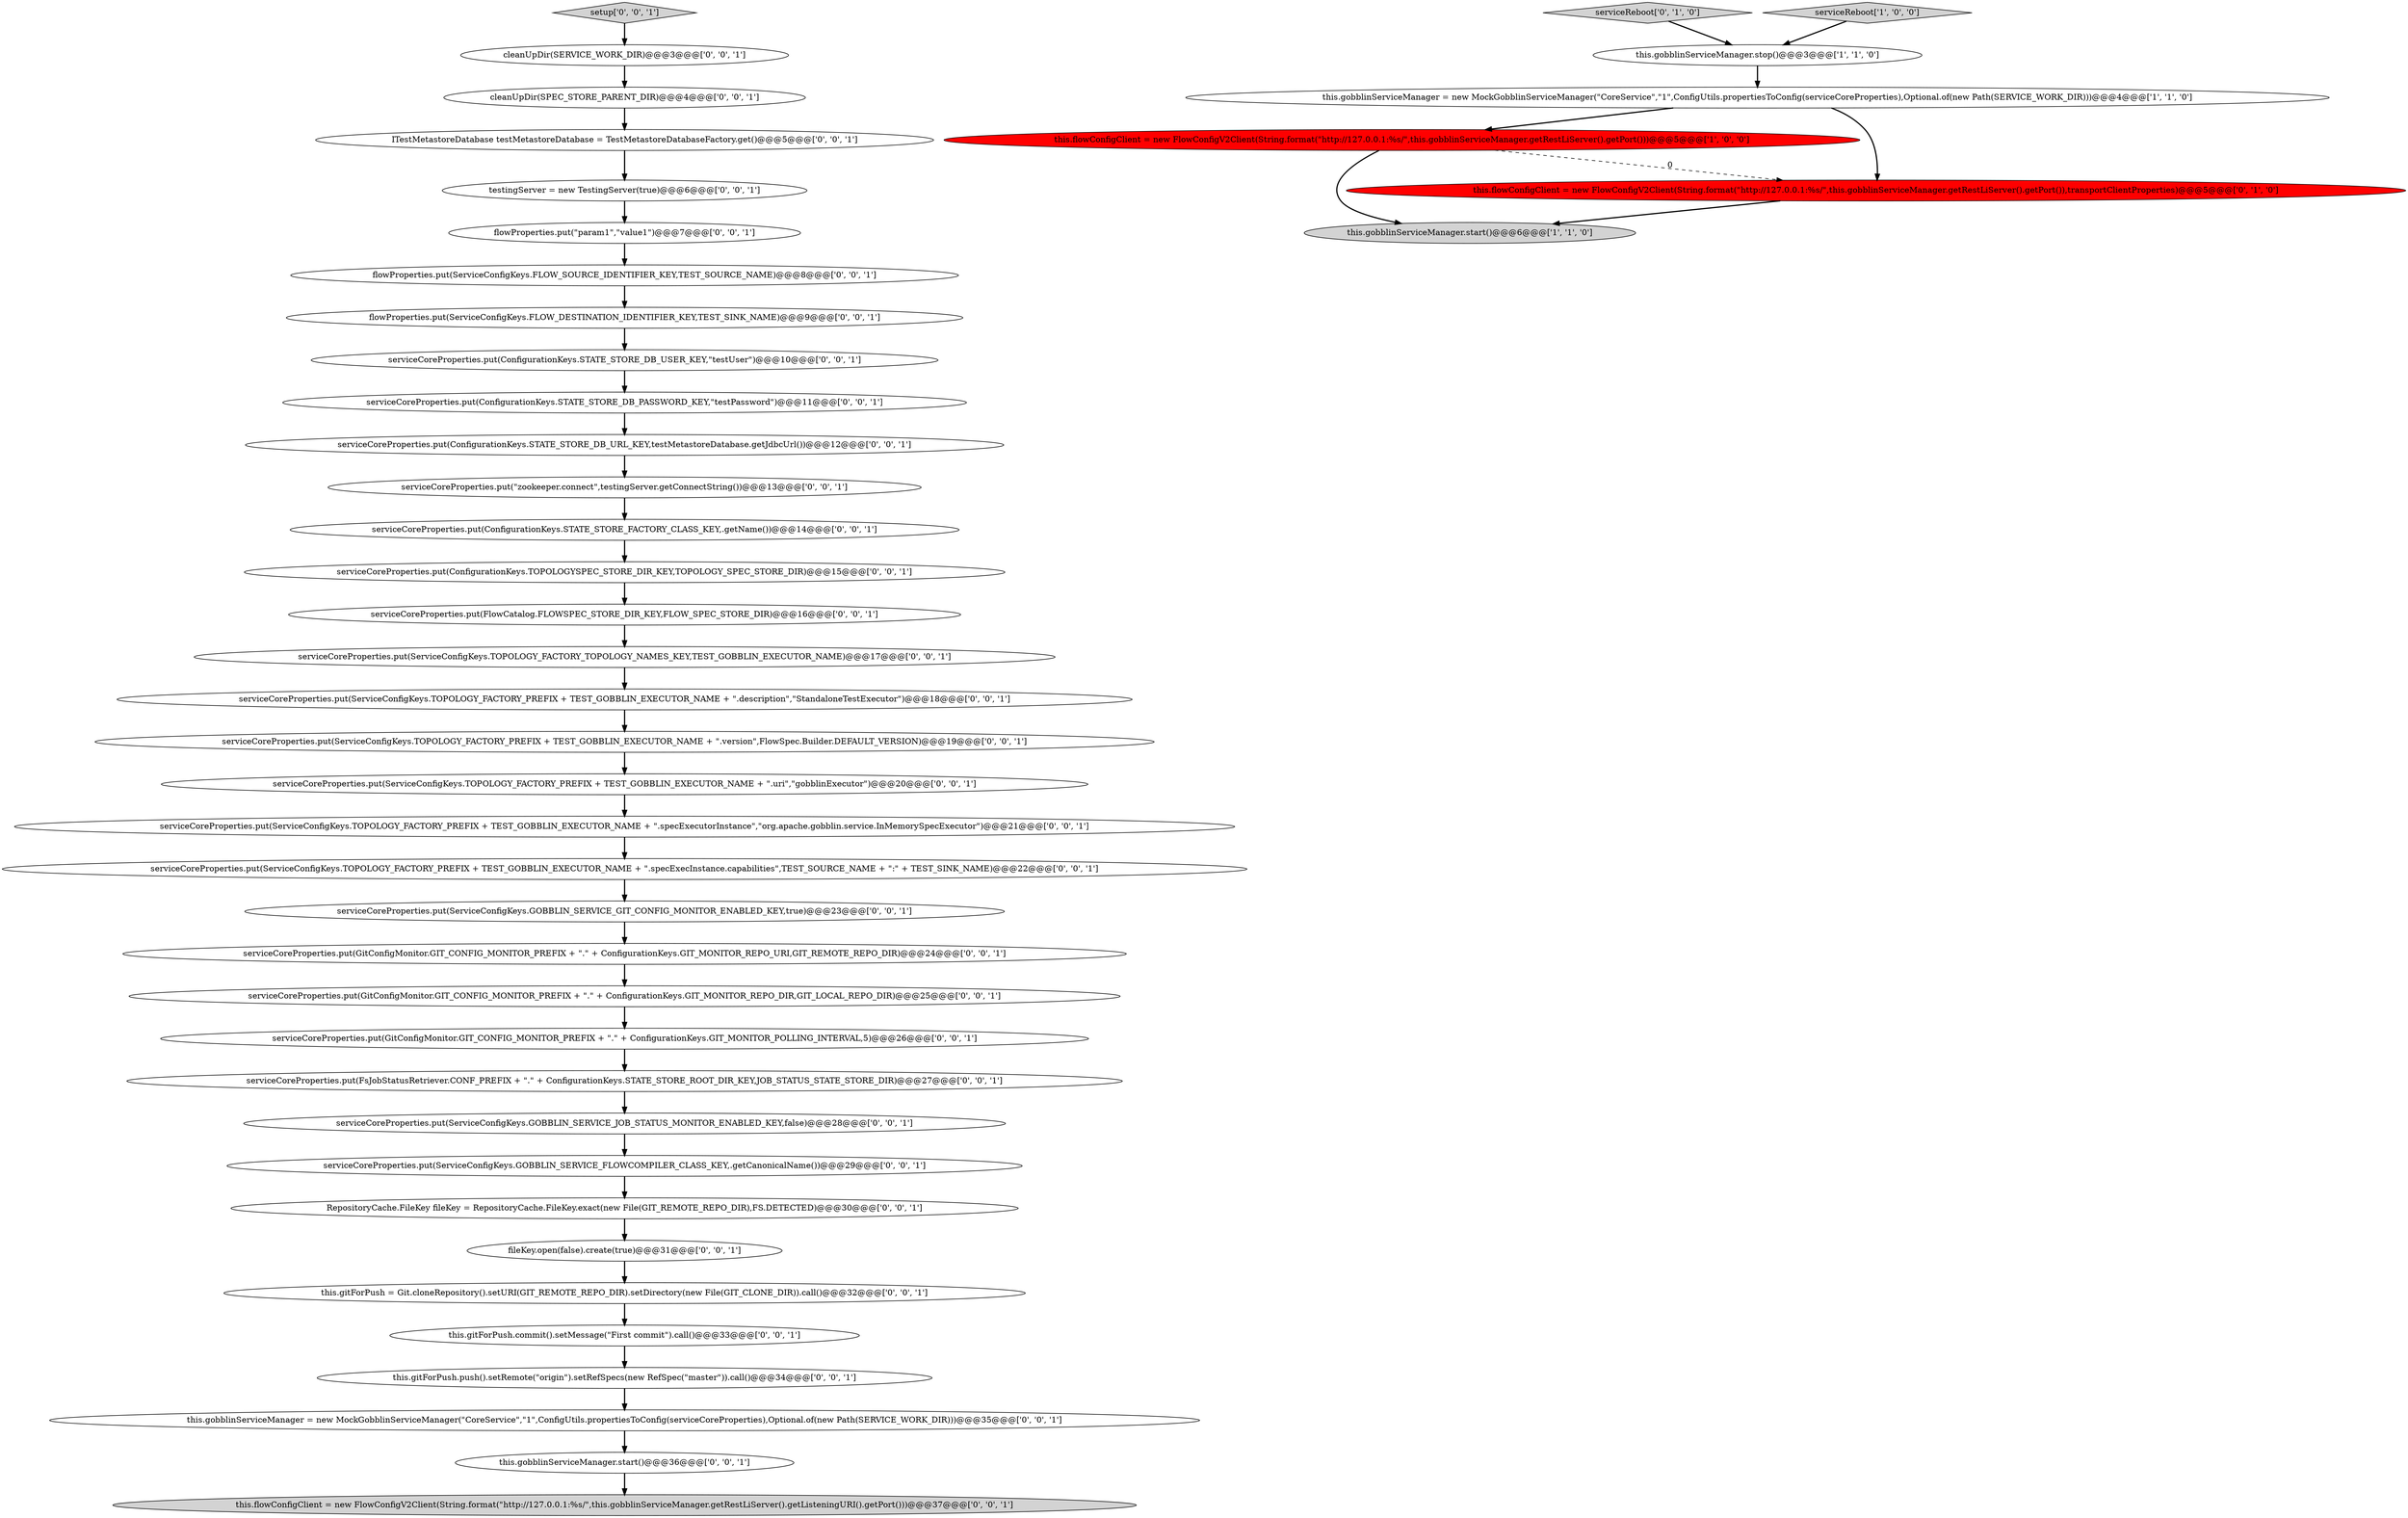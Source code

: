 digraph {
38 [style = filled, label = "serviceCoreProperties.put(ConfigurationKeys.STATE_STORE_FACTORY_CLASS_KEY,.getName())@@@14@@@['0', '0', '1']", fillcolor = white, shape = ellipse image = "AAA0AAABBB3BBB"];
22 [style = filled, label = "RepositoryCache.FileKey fileKey = RepositoryCache.FileKey.exact(new File(GIT_REMOTE_REPO_DIR),FS.DETECTED)@@@30@@@['0', '0', '1']", fillcolor = white, shape = ellipse image = "AAA0AAABBB3BBB"];
2 [style = filled, label = "this.gobblinServiceManager.start()@@@6@@@['1', '1', '0']", fillcolor = lightgray, shape = ellipse image = "AAA0AAABBB1BBB"];
17 [style = filled, label = "flowProperties.put(\"param1\",\"value1\")@@@7@@@['0', '0', '1']", fillcolor = white, shape = ellipse image = "AAA0AAABBB3BBB"];
23 [style = filled, label = "serviceCoreProperties.put(ServiceConfigKeys.GOBBLIN_SERVICE_JOB_STATUS_MONITOR_ENABLED_KEY,false)@@@28@@@['0', '0', '1']", fillcolor = white, shape = ellipse image = "AAA0AAABBB3BBB"];
28 [style = filled, label = "serviceCoreProperties.put(FsJobStatusRetriever.CONF_PREFIX + \".\" + ConfigurationKeys.STATE_STORE_ROOT_DIR_KEY,JOB_STATUS_STATE_STORE_DIR)@@@27@@@['0', '0', '1']", fillcolor = white, shape = ellipse image = "AAA0AAABBB3BBB"];
14 [style = filled, label = "serviceCoreProperties.put(\"zookeeper.connect\",testingServer.getConnectString())@@@13@@@['0', '0', '1']", fillcolor = white, shape = ellipse image = "AAA0AAABBB3BBB"];
1 [style = filled, label = "this.gobblinServiceManager.stop()@@@3@@@['1', '1', '0']", fillcolor = white, shape = ellipse image = "AAA0AAABBB1BBB"];
16 [style = filled, label = "serviceCoreProperties.put(ConfigurationKeys.TOPOLOGYSPEC_STORE_DIR_KEY,TOPOLOGY_SPEC_STORE_DIR)@@@15@@@['0', '0', '1']", fillcolor = white, shape = ellipse image = "AAA0AAABBB3BBB"];
26 [style = filled, label = "this.flowConfigClient = new FlowConfigV2Client(String.format(\"http://127.0.0.1:%s/\",this.gobblinServiceManager.getRestLiServer().getListeningURI().getPort()))@@@37@@@['0', '0', '1']", fillcolor = lightgray, shape = ellipse image = "AAA0AAABBB3BBB"];
41 [style = filled, label = "this.gobblinServiceManager = new MockGobblinServiceManager(\"CoreService\",\"1\",ConfigUtils.propertiesToConfig(serviceCoreProperties),Optional.of(new Path(SERVICE_WORK_DIR)))@@@35@@@['0', '0', '1']", fillcolor = white, shape = ellipse image = "AAA0AAABBB3BBB"];
8 [style = filled, label = "fileKey.open(false).create(true)@@@31@@@['0', '0', '1']", fillcolor = white, shape = ellipse image = "AAA0AAABBB3BBB"];
6 [style = filled, label = "serviceReboot['0', '1', '0']", fillcolor = lightgray, shape = diamond image = "AAA0AAABBB2BBB"];
13 [style = filled, label = "serviceCoreProperties.put(FlowCatalog.FLOWSPEC_STORE_DIR_KEY,FLOW_SPEC_STORE_DIR)@@@16@@@['0', '0', '1']", fillcolor = white, shape = ellipse image = "AAA0AAABBB3BBB"];
39 [style = filled, label = "cleanUpDir(SERVICE_WORK_DIR)@@@3@@@['0', '0', '1']", fillcolor = white, shape = ellipse image = "AAA0AAABBB3BBB"];
3 [style = filled, label = "this.flowConfigClient = new FlowConfigV2Client(String.format(\"http://127.0.0.1:%s/\",this.gobblinServiceManager.getRestLiServer().getPort()))@@@5@@@['1', '0', '0']", fillcolor = red, shape = ellipse image = "AAA1AAABBB1BBB"];
15 [style = filled, label = "serviceCoreProperties.put(ServiceConfigKeys.TOPOLOGY_FACTORY_PREFIX + TEST_GOBBLIN_EXECUTOR_NAME + \".uri\",\"gobblinExecutor\")@@@20@@@['0', '0', '1']", fillcolor = white, shape = ellipse image = "AAA0AAABBB3BBB"];
5 [style = filled, label = "this.flowConfigClient = new FlowConfigV2Client(String.format(\"http://127.0.0.1:%s/\",this.gobblinServiceManager.getRestLiServer().getPort()),transportClientProperties)@@@5@@@['0', '1', '0']", fillcolor = red, shape = ellipse image = "AAA1AAABBB2BBB"];
35 [style = filled, label = "this.gitForPush.commit().setMessage(\"First commit\").call()@@@33@@@['0', '0', '1']", fillcolor = white, shape = ellipse image = "AAA0AAABBB3BBB"];
30 [style = filled, label = "this.gobblinServiceManager.start()@@@36@@@['0', '0', '1']", fillcolor = white, shape = ellipse image = "AAA0AAABBB3BBB"];
20 [style = filled, label = "cleanUpDir(SPEC_STORE_PARENT_DIR)@@@4@@@['0', '0', '1']", fillcolor = white, shape = ellipse image = "AAA0AAABBB3BBB"];
29 [style = filled, label = "serviceCoreProperties.put(GitConfigMonitor.GIT_CONFIG_MONITOR_PREFIX + \".\" + ConfigurationKeys.GIT_MONITOR_REPO_DIR,GIT_LOCAL_REPO_DIR)@@@25@@@['0', '0', '1']", fillcolor = white, shape = ellipse image = "AAA0AAABBB3BBB"];
12 [style = filled, label = "flowProperties.put(ServiceConfigKeys.FLOW_DESTINATION_IDENTIFIER_KEY,TEST_SINK_NAME)@@@9@@@['0', '0', '1']", fillcolor = white, shape = ellipse image = "AAA0AAABBB3BBB"];
34 [style = filled, label = "serviceCoreProperties.put(ServiceConfigKeys.GOBBLIN_SERVICE_FLOWCOMPILER_CLASS_KEY,.getCanonicalName())@@@29@@@['0', '0', '1']", fillcolor = white, shape = ellipse image = "AAA0AAABBB3BBB"];
33 [style = filled, label = "serviceCoreProperties.put(GitConfigMonitor.GIT_CONFIG_MONITOR_PREFIX + \".\" + ConfigurationKeys.GIT_MONITOR_REPO_URI,GIT_REMOTE_REPO_DIR)@@@24@@@['0', '0', '1']", fillcolor = white, shape = ellipse image = "AAA0AAABBB3BBB"];
27 [style = filled, label = "flowProperties.put(ServiceConfigKeys.FLOW_SOURCE_IDENTIFIER_KEY,TEST_SOURCE_NAME)@@@8@@@['0', '0', '1']", fillcolor = white, shape = ellipse image = "AAA0AAABBB3BBB"];
18 [style = filled, label = "serviceCoreProperties.put(ConfigurationKeys.STATE_STORE_DB_USER_KEY,\"testUser\")@@@10@@@['0', '0', '1']", fillcolor = white, shape = ellipse image = "AAA0AAABBB3BBB"];
11 [style = filled, label = "this.gitForPush = Git.cloneRepository().setURI(GIT_REMOTE_REPO_DIR).setDirectory(new File(GIT_CLONE_DIR)).call()@@@32@@@['0', '0', '1']", fillcolor = white, shape = ellipse image = "AAA0AAABBB3BBB"];
37 [style = filled, label = "serviceCoreProperties.put(ServiceConfigKeys.TOPOLOGY_FACTORY_PREFIX + TEST_GOBBLIN_EXECUTOR_NAME + \".description\",\"StandaloneTestExecutor\")@@@18@@@['0', '0', '1']", fillcolor = white, shape = ellipse image = "AAA0AAABBB3BBB"];
0 [style = filled, label = "serviceReboot['1', '0', '0']", fillcolor = lightgray, shape = diamond image = "AAA0AAABBB1BBB"];
4 [style = filled, label = "this.gobblinServiceManager = new MockGobblinServiceManager(\"CoreService\",\"1\",ConfigUtils.propertiesToConfig(serviceCoreProperties),Optional.of(new Path(SERVICE_WORK_DIR)))@@@4@@@['1', '1', '0']", fillcolor = white, shape = ellipse image = "AAA0AAABBB1BBB"];
9 [style = filled, label = "serviceCoreProperties.put(ServiceConfigKeys.TOPOLOGY_FACTORY_PREFIX + TEST_GOBBLIN_EXECUTOR_NAME + \".specExecutorInstance\",\"org.apache.gobblin.service.InMemorySpecExecutor\")@@@21@@@['0', '0', '1']", fillcolor = white, shape = ellipse image = "AAA0AAABBB3BBB"];
24 [style = filled, label = "serviceCoreProperties.put(GitConfigMonitor.GIT_CONFIG_MONITOR_PREFIX + \".\" + ConfigurationKeys.GIT_MONITOR_POLLING_INTERVAL,5)@@@26@@@['0', '0', '1']", fillcolor = white, shape = ellipse image = "AAA0AAABBB3BBB"];
31 [style = filled, label = "serviceCoreProperties.put(ServiceConfigKeys.TOPOLOGY_FACTORY_TOPOLOGY_NAMES_KEY,TEST_GOBBLIN_EXECUTOR_NAME)@@@17@@@['0', '0', '1']", fillcolor = white, shape = ellipse image = "AAA0AAABBB3BBB"];
21 [style = filled, label = "serviceCoreProperties.put(ServiceConfigKeys.TOPOLOGY_FACTORY_PREFIX + TEST_GOBBLIN_EXECUTOR_NAME + \".specExecInstance.capabilities\",TEST_SOURCE_NAME + \":\" + TEST_SINK_NAME)@@@22@@@['0', '0', '1']", fillcolor = white, shape = ellipse image = "AAA0AAABBB3BBB"];
32 [style = filled, label = "setup['0', '0', '1']", fillcolor = lightgray, shape = diamond image = "AAA0AAABBB3BBB"];
25 [style = filled, label = "serviceCoreProperties.put(ServiceConfigKeys.TOPOLOGY_FACTORY_PREFIX + TEST_GOBBLIN_EXECUTOR_NAME + \".version\",FlowSpec.Builder.DEFAULT_VERSION)@@@19@@@['0', '0', '1']", fillcolor = white, shape = ellipse image = "AAA0AAABBB3BBB"];
19 [style = filled, label = "testingServer = new TestingServer(true)@@@6@@@['0', '0', '1']", fillcolor = white, shape = ellipse image = "AAA0AAABBB3BBB"];
36 [style = filled, label = "serviceCoreProperties.put(ConfigurationKeys.STATE_STORE_DB_PASSWORD_KEY,\"testPassword\")@@@11@@@['0', '0', '1']", fillcolor = white, shape = ellipse image = "AAA0AAABBB3BBB"];
42 [style = filled, label = "this.gitForPush.push().setRemote(\"origin\").setRefSpecs(new RefSpec(\"master\")).call()@@@34@@@['0', '0', '1']", fillcolor = white, shape = ellipse image = "AAA0AAABBB3BBB"];
7 [style = filled, label = "serviceCoreProperties.put(ConfigurationKeys.STATE_STORE_DB_URL_KEY,testMetastoreDatabase.getJdbcUrl())@@@12@@@['0', '0', '1']", fillcolor = white, shape = ellipse image = "AAA0AAABBB3BBB"];
40 [style = filled, label = "ITestMetastoreDatabase testMetastoreDatabase = TestMetastoreDatabaseFactory.get()@@@5@@@['0', '0', '1']", fillcolor = white, shape = ellipse image = "AAA0AAABBB3BBB"];
10 [style = filled, label = "serviceCoreProperties.put(ServiceConfigKeys.GOBBLIN_SERVICE_GIT_CONFIG_MONITOR_ENABLED_KEY,true)@@@23@@@['0', '0', '1']", fillcolor = white, shape = ellipse image = "AAA0AAABBB3BBB"];
3->5 [style = dashed, label="0"];
24->28 [style = bold, label=""];
4->3 [style = bold, label=""];
31->37 [style = bold, label=""];
1->4 [style = bold, label=""];
16->13 [style = bold, label=""];
21->10 [style = bold, label=""];
42->41 [style = bold, label=""];
27->12 [style = bold, label=""];
35->42 [style = bold, label=""];
37->25 [style = bold, label=""];
30->26 [style = bold, label=""];
38->16 [style = bold, label=""];
40->19 [style = bold, label=""];
14->38 [style = bold, label=""];
18->36 [style = bold, label=""];
19->17 [style = bold, label=""];
11->35 [style = bold, label=""];
34->22 [style = bold, label=""];
7->14 [style = bold, label=""];
33->29 [style = bold, label=""];
22->8 [style = bold, label=""];
6->1 [style = bold, label=""];
5->2 [style = bold, label=""];
20->40 [style = bold, label=""];
41->30 [style = bold, label=""];
3->2 [style = bold, label=""];
36->7 [style = bold, label=""];
15->9 [style = bold, label=""];
28->23 [style = bold, label=""];
0->1 [style = bold, label=""];
12->18 [style = bold, label=""];
9->21 [style = bold, label=""];
25->15 [style = bold, label=""];
23->34 [style = bold, label=""];
32->39 [style = bold, label=""];
10->33 [style = bold, label=""];
13->31 [style = bold, label=""];
17->27 [style = bold, label=""];
39->20 [style = bold, label=""];
29->24 [style = bold, label=""];
8->11 [style = bold, label=""];
4->5 [style = bold, label=""];
}
